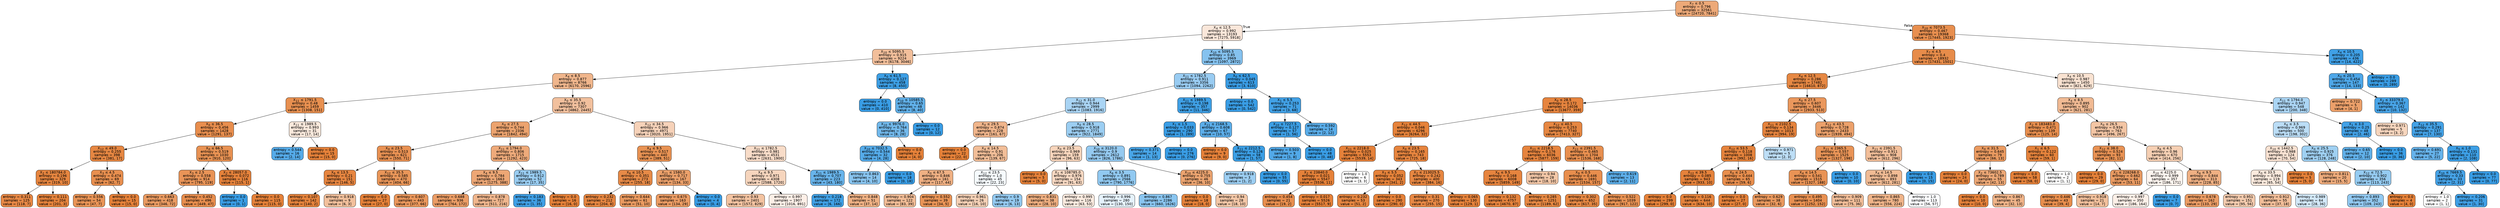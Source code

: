 digraph Tree {
node [shape=box, style="filled, rounded", color="black", fontname=helvetica] ;
edge [fontname=helvetica] ;
0 [label=<X<SUB>7</SUB> &le; 0.5<br/>entropy = 0.796<br/>samples = 32561<br/>value = [24720, 7841]>, fillcolor="#eda978"] ;
1 [label=<X<SUB>4</SUB> &le; 12.5<br/>entropy = 0.992<br/>samples = 13193<br/>value = [7275, 5918]>, fillcolor="#fae7da"] ;
0 -> 1 [labeldistance=2.5, labelangle=45, headlabel="True"] ;
2 [label=<X<SUB>10</SUB> &le; 5095.5<br/>entropy = 0.915<br/>samples = 9224<br/>value = [6178, 3046]>, fillcolor="#f2bf9b"] ;
1 -> 2 ;
3 [label=<X<SUB>4</SUB> &le; 8.5<br/>entropy = 0.877<br/>samples = 8766<br/>value = [6170, 2596]>, fillcolor="#f0b68c"] ;
2 -> 3 ;
4 [label=<X<SUB>11</SUB> &le; 1791.5<br/>entropy = 0.48<br/>samples = 1459<br/>value = [1308, 151]>, fillcolor="#e89050"] ;
3 -> 4 ;
5 [label=<X<SUB>0</SUB> &le; 36.5<br/>entropy = 0.456<br/>samples = 1428<br/>value = [1291, 137]>, fillcolor="#e88e4e"] ;
4 -> 5 ;
6 [label=<X<SUB>12</SUB> &le; 49.0<br/>entropy = 0.255<br/>samples = 398<br/>value = [381, 17]>, fillcolor="#e68742"] ;
5 -> 6 ;
7 [label=<X<SUB>2</SUB> &le; 180784.0<br/>entropy = 0.196<br/>samples = 329<br/>value = [319, 10]>, fillcolor="#e6853f"] ;
6 -> 7 ;
8 [label=<entropy = 0.311<br/>samples = 125<br/>value = [118, 7]>, fillcolor="#e78845"] ;
7 -> 8 ;
9 [label=<entropy = 0.111<br/>samples = 204<br/>value = [201, 3]>, fillcolor="#e5833c"] ;
7 -> 9 ;
10 [label=<X<SUB>3</SUB> &le; 4.5<br/>entropy = 0.474<br/>samples = 69<br/>value = [62, 7]>, fillcolor="#e88f4f"] ;
6 -> 10 ;
11 [label=<entropy = 0.556<br/>samples = 54<br/>value = [47, 7]>, fillcolor="#e99456"] ;
10 -> 11 ;
12 [label=<entropy = 0.0<br/>samples = 15<br/>value = [15, 0]>, fillcolor="#e58139"] ;
10 -> 12 ;
13 [label=<X<SUB>0</SUB> &le; 66.5<br/>entropy = 0.519<br/>samples = 1030<br/>value = [910, 120]>, fillcolor="#e89253"] ;
5 -> 13 ;
14 [label=<X<SUB>3</SUB> &le; 2.5<br/>entropy = 0.558<br/>samples = 914<br/>value = [795, 119]>, fillcolor="#e99457"] ;
13 -> 14 ;
15 [label=<entropy = 0.663<br/>samples = 418<br/>value = [346, 72]>, fillcolor="#ea9b62"] ;
14 -> 15 ;
16 [label=<entropy = 0.452<br/>samples = 496<br/>value = [449, 47]>, fillcolor="#e88e4e"] ;
14 -> 16 ;
17 [label=<X<SUB>2</SUB> &le; 28057.0<br/>entropy = 0.072<br/>samples = 116<br/>value = [115, 1]>, fillcolor="#e5823b"] ;
13 -> 17 ;
18 [label=<entropy = 0.0<br/>samples = 1<br/>value = [0, 1]>, fillcolor="#399de5"] ;
17 -> 18 ;
19 [label=<entropy = 0.0<br/>samples = 115<br/>value = [115, 0]>, fillcolor="#e58139"] ;
17 -> 19 ;
20 [label=<X<SUB>11</SUB> &le; 1989.5<br/>entropy = 0.993<br/>samples = 31<br/>value = [17, 14]>, fillcolor="#fae9dc"] ;
4 -> 20 ;
21 [label=<entropy = 0.544<br/>samples = 16<br/>value = [2, 14]>, fillcolor="#55abe9"] ;
20 -> 21 ;
22 [label=<entropy = 0.0<br/>samples = 15<br/>value = [15, 0]>, fillcolor="#e58139"] ;
20 -> 22 ;
23 [label=<X<SUB>0</SUB> &le; 35.5<br/>entropy = 0.92<br/>samples = 7307<br/>value = [4862, 2445]>, fillcolor="#f2c09d"] ;
3 -> 23 ;
24 [label=<X<SUB>0</SUB> &le; 27.5<br/>entropy = 0.744<br/>samples = 2336<br/>value = [1842, 494]>, fillcolor="#eca36e"] ;
23 -> 24 ;
25 [label=<X<SUB>0</SUB> &le; 23.5<br/>entropy = 0.513<br/>samples = 621<br/>value = [550, 71]>, fillcolor="#e89153"] ;
24 -> 25 ;
26 [label=<X<SUB>6</SUB> &le; 13.5<br/>entropy = 0.21<br/>samples = 151<br/>value = [146, 5]>, fillcolor="#e68540"] ;
25 -> 26 ;
27 [label=<entropy = 0.107<br/>samples = 142<br/>value = [140, 2]>, fillcolor="#e5833c"] ;
26 -> 27 ;
28 [label=<entropy = 0.918<br/>samples = 9<br/>value = [6, 3]>, fillcolor="#f2c09c"] ;
26 -> 28 ;
29 [label=<X<SUB>12</SUB> &le; 35.5<br/>entropy = 0.585<br/>samples = 470<br/>value = [404, 66]>, fillcolor="#e99659"] ;
25 -> 29 ;
30 [label=<entropy = 0.0<br/>samples = 27<br/>value = [27, 0]>, fillcolor="#e58139"] ;
29 -> 30 ;
31 [label=<entropy = 0.607<br/>samples = 443<br/>value = [377, 66]>, fillcolor="#ea975c"] ;
29 -> 31 ;
32 [label=<X<SUB>11</SUB> &le; 1794.0<br/>entropy = 0.806<br/>samples = 1715<br/>value = [1292, 423]>, fillcolor="#eeaa7a"] ;
24 -> 32 ;
33 [label=<X<SUB>4</SUB> &le; 9.5<br/>entropy = 0.784<br/>samples = 1663<br/>value = [1275, 388]>, fillcolor="#eda775"] ;
32 -> 33 ;
34 [label=<entropy = 0.688<br/>samples = 936<br/>value = [764, 172]>, fillcolor="#eb9d66"] ;
33 -> 34 ;
35 [label=<entropy = 0.878<br/>samples = 727<br/>value = [511, 216]>, fillcolor="#f0b68d"] ;
33 -> 35 ;
36 [label=<X<SUB>11</SUB> &le; 1989.5<br/>entropy = 0.912<br/>samples = 52<br/>value = [17, 35]>, fillcolor="#99cdf2"] ;
32 -> 36 ;
37 [label=<entropy = 0.183<br/>samples = 36<br/>value = [1, 35]>, fillcolor="#3fa0e6"] ;
36 -> 37 ;
38 [label=<entropy = 0.0<br/>samples = 16<br/>value = [16, 0]>, fillcolor="#e58139"] ;
36 -> 38 ;
39 [label=<X<SUB>12</SUB> &le; 34.5<br/>entropy = 0.966<br/>samples = 4971<br/>value = [3020, 1951]>, fillcolor="#f6d2b9"] ;
23 -> 39 ;
40 [label=<X<SUB>4</SUB> &le; 9.5<br/>entropy = 0.517<br/>samples = 440<br/>value = [389, 51]>, fillcolor="#e89253"] ;
39 -> 40 ;
41 [label=<X<SUB>6</SUB> &le; 10.5<br/>entropy = 0.351<br/>samples = 273<br/>value = [255, 18]>, fillcolor="#e78a47"] ;
40 -> 41 ;
42 [label=<entropy = 0.232<br/>samples = 212<br/>value = [204, 8]>, fillcolor="#e68641"] ;
41 -> 42 ;
43 [label=<entropy = 0.644<br/>samples = 61<br/>value = [51, 10]>, fillcolor="#ea9a60"] ;
41 -> 43 ;
44 [label=<X<SUB>11</SUB> &le; 1580.0<br/>entropy = 0.717<br/>samples = 167<br/>value = [134, 33]>, fillcolor="#eba06a"] ;
40 -> 44 ;
45 [label=<entropy = 0.675<br/>samples = 163<br/>value = [134, 29]>, fillcolor="#eb9c64"] ;
44 -> 45 ;
46 [label=<entropy = 0.0<br/>samples = 4<br/>value = [0, 4]>, fillcolor="#399de5"] ;
44 -> 46 ;
47 [label=<X<SUB>11</SUB> &le; 1782.5<br/>entropy = 0.981<br/>samples = 4531<br/>value = [2631, 1900]>, fillcolor="#f8dcc8"] ;
39 -> 47 ;
48 [label=<X<SUB>4</SUB> &le; 9.5<br/>entropy = 0.971<br/>samples = 4308<br/>value = [2588, 1720]>, fillcolor="#f6d5bd"] ;
47 -> 48 ;
49 [label=<entropy = 0.93<br/>samples = 2401<br/>value = [1572, 829]>, fillcolor="#f3c3a1"] ;
48 -> 49 ;
50 [label=<entropy = 0.997<br/>samples = 1907<br/>value = [1016, 891]>, fillcolor="#fcefe7"] ;
48 -> 50 ;
51 [label=<X<SUB>11</SUB> &le; 1989.5<br/>entropy = 0.707<br/>samples = 223<br/>value = [43, 180]>, fillcolor="#68b4eb"] ;
47 -> 51 ;
52 [label=<entropy = 0.218<br/>samples = 172<br/>value = [6, 166]>, fillcolor="#40a1e6"] ;
51 -> 52 ;
53 [label=<entropy = 0.848<br/>samples = 51<br/>value = [37, 14]>, fillcolor="#efb184"] ;
51 -> 53 ;
54 [label=<X<SUB>0</SUB> &le; 61.5<br/>entropy = 0.127<br/>samples = 458<br/>value = [8, 450]>, fillcolor="#3d9fe5"] ;
2 -> 54 ;
55 [label=<entropy = 0.0<br/>samples = 410<br/>value = [0, 410]>, fillcolor="#399de5"] ;
54 -> 55 ;
56 [label=<X<SUB>10</SUB> &le; 10585.5<br/>entropy = 0.65<br/>samples = 48<br/>value = [8, 40]>, fillcolor="#61b1ea"] ;
54 -> 56 ;
57 [label=<X<SUB>10</SUB> &le; 9976.0<br/>entropy = 0.764<br/>samples = 36<br/>value = [8, 28]>, fillcolor="#72b9ec"] ;
56 -> 57 ;
58 [label=<X<SUB>10</SUB> &le; 7032.5<br/>entropy = 0.544<br/>samples = 32<br/>value = [4, 28]>, fillcolor="#55abe9"] ;
57 -> 58 ;
59 [label=<entropy = 0.863<br/>samples = 14<br/>value = [4, 10]>, fillcolor="#88c4ef"] ;
58 -> 59 ;
60 [label=<entropy = 0.0<br/>samples = 18<br/>value = [0, 18]>, fillcolor="#399de5"] ;
58 -> 60 ;
61 [label=<entropy = 0.0<br/>samples = 4<br/>value = [4, 0]>, fillcolor="#e58139"] ;
57 -> 61 ;
62 [label=<entropy = 0.0<br/>samples = 12<br/>value = [0, 12]>, fillcolor="#399de5"] ;
56 -> 62 ;
63 [label=<X<SUB>10</SUB> &le; 5095.5<br/>entropy = 0.85<br/>samples = 3969<br/>value = [1097, 2872]>, fillcolor="#85c2ef"] ;
1 -> 63 ;
64 [label=<X<SUB>11</SUB> &le; 1782.5<br/>entropy = 0.911<br/>samples = 3356<br/>value = [1094, 2262]>, fillcolor="#99ccf2"] ;
63 -> 64 ;
65 [label=<X<SUB>12</SUB> &le; 31.0<br/>entropy = 0.944<br/>samples = 2999<br/>value = [1083, 1916]>, fillcolor="#a9d4f4"] ;
64 -> 65 ;
66 [label=<X<SUB>0</SUB> &le; 29.5<br/>entropy = 0.874<br/>samples = 228<br/>value = [161, 67]>, fillcolor="#f0b58b"] ;
65 -> 66 ;
67 [label=<entropy = 0.0<br/>samples = 22<br/>value = [22, 0]>, fillcolor="#e58139"] ;
66 -> 67 ;
68 [label=<X<SUB>4</SUB> &le; 14.5<br/>entropy = 0.91<br/>samples = 206<br/>value = [139, 67]>, fillcolor="#f2be98"] ;
66 -> 68 ;
69 [label=<X<SUB>0</SUB> &le; 67.5<br/>entropy = 0.846<br/>samples = 161<br/>value = [117, 44]>, fillcolor="#efb083"] ;
68 -> 69 ;
70 [label=<entropy = 0.904<br/>samples = 122<br/>value = [83, 39]>, fillcolor="#f1bc96"] ;
69 -> 70 ;
71 [label=<entropy = 0.552<br/>samples = 39<br/>value = [34, 5]>, fillcolor="#e99456"] ;
69 -> 71 ;
72 [label=<X<SUB>12</SUB> &le; 23.5<br/>entropy = 1.0<br/>samples = 45<br/>value = [22, 23]>, fillcolor="#f6fbfe"] ;
68 -> 72 ;
73 [label=<entropy = 0.961<br/>samples = 26<br/>value = [16, 10]>, fillcolor="#f5d0b5"] ;
72 -> 73 ;
74 [label=<entropy = 0.9<br/>samples = 19<br/>value = [6, 13]>, fillcolor="#94caf1"] ;
72 -> 74 ;
75 [label=<X<SUB>0</SUB> &le; 28.5<br/>entropy = 0.918<br/>samples = 2771<br/>value = [922, 1849]>, fillcolor="#9ccef2"] ;
65 -> 75 ;
76 [label=<X<SUB>0</SUB> &le; 23.5<br/>entropy = 0.969<br/>samples = 159<br/>value = [96, 63]>, fillcolor="#f6d4bb"] ;
75 -> 76 ;
77 [label=<entropy = 0.0<br/>samples = 5<br/>value = [5, 0]>, fillcolor="#e58139"] ;
76 -> 77 ;
78 [label=<X<SUB>2</SUB> &le; 108785.0<br/>entropy = 0.976<br/>samples = 154<br/>value = [91, 63]>, fillcolor="#f7d8c2"] ;
76 -> 78 ;
79 [label=<entropy = 0.831<br/>samples = 38<br/>value = [28, 10]>, fillcolor="#eeae80"] ;
78 -> 79 ;
80 [label=<entropy = 0.995<br/>samples = 116<br/>value = [63, 53]>, fillcolor="#fbebe0"] ;
78 -> 80 ;
81 [label=<X<SUB>10</SUB> &le; 3120.0<br/>entropy = 0.9<br/>samples = 2612<br/>value = [826, 1786]>, fillcolor="#95caf1"] ;
75 -> 81 ;
82 [label=<X<SUB>6</SUB> &le; 3.5<br/>entropy = 0.891<br/>samples = 2566<br/>value = [790, 1776]>, fillcolor="#91c9f1"] ;
81 -> 82 ;
83 [label=<entropy = 0.996<br/>samples = 280<br/>value = [130, 150]>, fillcolor="#e5f2fc"] ;
82 -> 83 ;
84 [label=<entropy = 0.867<br/>samples = 2286<br/>value = [660, 1626]>, fillcolor="#89c5f0"] ;
82 -> 84 ;
85 [label=<X<SUB>10</SUB> &le; 4225.0<br/>entropy = 0.755<br/>samples = 46<br/>value = [36, 10]>, fillcolor="#eca470"] ;
81 -> 85 ;
86 [label=<entropy = 0.0<br/>samples = 18<br/>value = [18, 0]>, fillcolor="#e58139"] ;
85 -> 86 ;
87 [label=<entropy = 0.94<br/>samples = 28<br/>value = [18, 10]>, fillcolor="#f3c7a7"] ;
85 -> 87 ;
88 [label=<X<SUB>11</SUB> &le; 1989.5<br/>entropy = 0.198<br/>samples = 357<br/>value = [11, 346]>, fillcolor="#3fa0e6"] ;
64 -> 88 ;
89 [label=<X<SUB>1</SUB> &le; 1.5<br/>entropy = 0.033<br/>samples = 290<br/>value = [1, 289]>, fillcolor="#3a9de5"] ;
88 -> 89 ;
90 [label=<entropy = 0.371<br/>samples = 14<br/>value = [1, 13]>, fillcolor="#48a5e7"] ;
89 -> 90 ;
91 [label=<entropy = 0.0<br/>samples = 276<br/>value = [0, 276]>, fillcolor="#399de5"] ;
89 -> 91 ;
92 [label=<X<SUB>11</SUB> &le; 2168.5<br/>entropy = 0.608<br/>samples = 67<br/>value = [10, 57]>, fillcolor="#5caeea"] ;
88 -> 92 ;
93 [label=<entropy = 0.0<br/>samples = 9<br/>value = [9, 0]>, fillcolor="#e58139"] ;
92 -> 93 ;
94 [label=<X<SUB>11</SUB> &le; 2212.5<br/>entropy = 0.126<br/>samples = 58<br/>value = [1, 57]>, fillcolor="#3c9fe5"] ;
92 -> 94 ;
95 [label=<entropy = 0.918<br/>samples = 3<br/>value = [1, 2]>, fillcolor="#9ccef2"] ;
94 -> 95 ;
96 [label=<entropy = 0.0<br/>samples = 55<br/>value = [0, 55]>, fillcolor="#399de5"] ;
94 -> 96 ;
97 [label=<X<SUB>0</SUB> &le; 62.5<br/>entropy = 0.045<br/>samples = 613<br/>value = [3, 610]>, fillcolor="#3a9de5"] ;
63 -> 97 ;
98 [label=<entropy = 0.0<br/>samples = 542<br/>value = [0, 542]>, fillcolor="#399de5"] ;
97 -> 98 ;
99 [label=<X<SUB>1</SUB> &le; 5.5<br/>entropy = 0.253<br/>samples = 71<br/>value = [3, 68]>, fillcolor="#42a1e6"] ;
97 -> 99 ;
100 [label=<X<SUB>10</SUB> &le; 7227.5<br/>entropy = 0.127<br/>samples = 57<br/>value = [1, 56]>, fillcolor="#3d9fe5"] ;
99 -> 100 ;
101 [label=<entropy = 0.503<br/>samples = 9<br/>value = [1, 8]>, fillcolor="#52a9e8"] ;
100 -> 101 ;
102 [label=<entropy = 0.0<br/>samples = 48<br/>value = [0, 48]>, fillcolor="#399de5"] ;
100 -> 102 ;
103 [label=<entropy = 0.592<br/>samples = 14<br/>value = [2, 12]>, fillcolor="#5aade9"] ;
99 -> 103 ;
104 [label=<X<SUB>10</SUB> &le; 7073.5<br/>entropy = 0.467<br/>samples = 19368<br/>value = [17445, 1923]>, fillcolor="#e88f4f"] ;
0 -> 104 [labeldistance=2.5, labelangle=-45, headlabel="False"] ;
105 [label=<X<SUB>7</SUB> &le; 4.5<br/>entropy = 0.4<br/>samples = 18932<br/>value = [17431, 1501]>, fillcolor="#e78c4a"] ;
104 -> 105 ;
106 [label=<X<SUB>4</SUB> &le; 12.5<br/>entropy = 0.286<br/>samples = 17482<br/>value = [16610, 872]>, fillcolor="#e68843"] ;
105 -> 106 ;
107 [label=<X<SUB>0</SUB> &le; 28.5<br/>entropy = 0.172<br/>samples = 14036<br/>value = [13677, 359]>, fillcolor="#e6843e"] ;
106 -> 107 ;
108 [label=<X<SUB>12</SUB> &le; 44.5<br/>entropy = 0.046<br/>samples = 6296<br/>value = [6264, 32]>, fillcolor="#e5823a"] ;
107 -> 108 ;
109 [label=<X<SUB>11</SUB> &le; 2218.0<br/>entropy = 0.025<br/>samples = 5553<br/>value = [5539, 14]>, fillcolor="#e5813a"] ;
108 -> 109 ;
110 [label=<X<SUB>2</SUB> &le; 23840.0<br/>entropy = 0.021<br/>samples = 5547<br/>value = [5536, 11]>, fillcolor="#e58139"] ;
109 -> 110 ;
111 [label=<entropy = 0.454<br/>samples = 21<br/>value = [19, 2]>, fillcolor="#e88e4e"] ;
110 -> 111 ;
112 [label=<entropy = 0.017<br/>samples = 5526<br/>value = [5517, 9]>, fillcolor="#e58139"] ;
110 -> 112 ;
113 [label=<entropy = 1.0<br/>samples = 6<br/>value = [3, 3]>, fillcolor="#ffffff"] ;
109 -> 113 ;
114 [label=<X<SUB>0</SUB> &le; 23.5<br/>entropy = 0.165<br/>samples = 743<br/>value = [725, 18]>, fillcolor="#e6843e"] ;
108 -> 114 ;
115 [label=<X<SUB>3</SUB> &le; 5.5<br/>entropy = 0.052<br/>samples = 343<br/>value = [341, 2]>, fillcolor="#e5823a"] ;
114 -> 115 ;
116 [label=<entropy = 0.232<br/>samples = 53<br/>value = [51, 2]>, fillcolor="#e68641"] ;
115 -> 116 ;
117 [label=<entropy = 0.0<br/>samples = 290<br/>value = [290, 0]>, fillcolor="#e58139"] ;
115 -> 117 ;
118 [label=<X<SUB>2</SUB> &le; 213025.5<br/>entropy = 0.242<br/>samples = 400<br/>value = [384, 16]>, fillcolor="#e68641"] ;
114 -> 118 ;
119 [label=<entropy = 0.31<br/>samples = 270<br/>value = [255, 15]>, fillcolor="#e78845"] ;
118 -> 119 ;
120 [label=<entropy = 0.065<br/>samples = 130<br/>value = [129, 1]>, fillcolor="#e5823b"] ;
118 -> 120 ;
121 [label=<X<SUB>12</SUB> &le; 40.5<br/>entropy = 0.253<br/>samples = 7740<br/>value = [7413, 327]>, fillcolor="#e68742"] ;
107 -> 121 ;
122 [label=<X<SUB>11</SUB> &le; 2218.5<br/>entropy = 0.176<br/>samples = 6036<br/>value = [5877, 159]>, fillcolor="#e6843e"] ;
121 -> 122 ;
123 [label=<X<SUB>6</SUB> &le; 9.5<br/>entropy = 0.168<br/>samples = 6008<br/>value = [5859, 149]>, fillcolor="#e6843e"] ;
122 -> 123 ;
124 [label=<entropy = 0.132<br/>samples = 4757<br/>value = [4670, 87]>, fillcolor="#e5833d"] ;
123 -> 124 ;
125 [label=<entropy = 0.285<br/>samples = 1251<br/>value = [1189, 62]>, fillcolor="#e68843"] ;
123 -> 125 ;
126 [label=<entropy = 0.94<br/>samples = 28<br/>value = [18, 10]>, fillcolor="#f3c7a7"] ;
122 -> 126 ;
127 [label=<X<SUB>11</SUB> &le; 2391.5<br/>entropy = 0.465<br/>samples = 1704<br/>value = [1536, 168]>, fillcolor="#e88f4f"] ;
121 -> 127 ;
128 [label=<X<SUB>9</SUB> &le; 0.5<br/>entropy = 0.446<br/>samples = 1691<br/>value = [1534, 157]>, fillcolor="#e88e4d"] ;
127 -> 128 ;
129 [label=<entropy = 0.302<br/>samples = 652<br/>value = [617, 35]>, fillcolor="#e68844"] ;
128 -> 129 ;
130 [label=<entropy = 0.522<br/>samples = 1039<br/>value = [917, 122]>, fillcolor="#e89253"] ;
128 -> 130 ;
131 [label=<entropy = 0.619<br/>samples = 13<br/>value = [2, 11]>, fillcolor="#5dafea"] ;
127 -> 131 ;
132 [label=<X<SUB>0</SUB> &le; 27.5<br/>entropy = 0.607<br/>samples = 3446<br/>value = [2933, 513]>, fillcolor="#ea975c"] ;
106 -> 132 ;
133 [label=<X<SUB>11</SUB> &le; 2102.5<br/>entropy = 0.134<br/>samples = 1013<br/>value = [994, 19]>, fillcolor="#e5833d"] ;
132 -> 133 ;
134 [label=<X<SUB>12</SUB> &le; 53.5<br/>entropy = 0.118<br/>samples = 1008<br/>value = [992, 16]>, fillcolor="#e5833c"] ;
133 -> 134 ;
135 [label=<X<SUB>12</SUB> &le; 39.5<br/>entropy = 0.085<br/>samples = 943<br/>value = [933, 10]>, fillcolor="#e5823b"] ;
134 -> 135 ;
136 [label=<entropy = 0.0<br/>samples = 299<br/>value = [299, 0]>, fillcolor="#e58139"] ;
135 -> 136 ;
137 [label=<entropy = 0.116<br/>samples = 644<br/>value = [634, 10]>, fillcolor="#e5833c"] ;
135 -> 137 ;
138 [label=<X<SUB>0</SUB> &le; 24.5<br/>entropy = 0.444<br/>samples = 65<br/>value = [59, 6]>, fillcolor="#e88e4d"] ;
134 -> 138 ;
139 [label=<entropy = 0.0<br/>samples = 27<br/>value = [27, 0]>, fillcolor="#e58139"] ;
138 -> 139 ;
140 [label=<entropy = 0.629<br/>samples = 38<br/>value = [32, 6]>, fillcolor="#ea995e"] ;
138 -> 140 ;
141 [label=<entropy = 0.971<br/>samples = 5<br/>value = [2, 3]>, fillcolor="#bddef6"] ;
133 -> 141 ;
142 [label=<X<SUB>12</SUB> &le; 43.5<br/>entropy = 0.728<br/>samples = 2433<br/>value = [1939, 494]>, fillcolor="#eca16b"] ;
132 -> 142 ;
143 [label=<X<SUB>11</SUB> &le; 2365.5<br/>entropy = 0.557<br/>samples = 1525<br/>value = [1327, 198]>, fillcolor="#e99457"] ;
142 -> 143 ;
144 [label=<X<SUB>4</SUB> &le; 14.5<br/>entropy = 0.541<br/>samples = 1515<br/>value = [1327, 188]>, fillcolor="#e99355"] ;
143 -> 144 ;
145 [label=<entropy = 0.495<br/>samples = 1404<br/>value = [1252, 152]>, fillcolor="#e89051"] ;
144 -> 145 ;
146 [label=<entropy = 0.909<br/>samples = 111<br/>value = [75, 36]>, fillcolor="#f1bd98"] ;
144 -> 146 ;
147 [label=<entropy = 0.0<br/>samples = 10<br/>value = [0, 10]>, fillcolor="#399de5"] ;
143 -> 147 ;
148 [label=<X<SUB>11</SUB> &le; 2391.5<br/>entropy = 0.911<br/>samples = 908<br/>value = [612, 296]>, fillcolor="#f2be99"] ;
142 -> 148 ;
149 [label=<X<SUB>4</SUB> &le; 14.5<br/>entropy = 0.898<br/>samples = 893<br/>value = [612, 281]>, fillcolor="#f1bb94"] ;
148 -> 149 ;
150 [label=<entropy = 0.865<br/>samples = 780<br/>value = [556, 224]>, fillcolor="#efb489"] ;
149 -> 150 ;
151 [label=<entropy = 1.0<br/>samples = 113<br/>value = [56, 57]>, fillcolor="#fcfdff"] ;
149 -> 151 ;
152 [label=<entropy = 0.0<br/>samples = 15<br/>value = [0, 15]>, fillcolor="#399de5"] ;
148 -> 152 ;
153 [label=<X<SUB>4</SUB> &le; 10.5<br/>entropy = 0.987<br/>samples = 1450<br/>value = [821, 629]>, fillcolor="#f9e2d1"] ;
105 -> 153 ;
154 [label=<X<SUB>4</SUB> &le; 8.5<br/>entropy = 0.895<br/>samples = 902<br/>value = [621, 281]>, fillcolor="#f1ba93"] ;
153 -> 154 ;
155 [label=<X<SUB>2</SUB> &le; 183483.0<br/>entropy = 0.471<br/>samples = 139<br/>value = [125, 14]>, fillcolor="#e88f4f"] ;
154 -> 155 ;
156 [label=<X<SUB>0</SUB> &le; 31.5<br/>entropy = 0.645<br/>samples = 79<br/>value = [66, 13]>, fillcolor="#ea9a60"] ;
155 -> 156 ;
157 [label=<entropy = 0.0<br/>samples = 24<br/>value = [24, 0]>, fillcolor="#e58139"] ;
156 -> 157 ;
158 [label=<X<SUB>2</SUB> &le; 73602.5<br/>entropy = 0.789<br/>samples = 55<br/>value = [42, 13]>, fillcolor="#eda876"] ;
156 -> 158 ;
159 [label=<entropy = 0.0<br/>samples = 10<br/>value = [10, 0]>, fillcolor="#e58139"] ;
158 -> 159 ;
160 [label=<entropy = 0.867<br/>samples = 45<br/>value = [32, 13]>, fillcolor="#f0b489"] ;
158 -> 160 ;
161 [label=<X<SUB>1</SUB> &le; 6.5<br/>entropy = 0.122<br/>samples = 60<br/>value = [59, 1]>, fillcolor="#e5833c"] ;
155 -> 161 ;
162 [label=<entropy = 0.0<br/>samples = 58<br/>value = [58, 0]>, fillcolor="#e58139"] ;
161 -> 162 ;
163 [label=<entropy = 1.0<br/>samples = 2<br/>value = [1, 1]>, fillcolor="#ffffff"] ;
161 -> 163 ;
164 [label=<X<SUB>0</SUB> &le; 26.5<br/>entropy = 0.934<br/>samples = 763<br/>value = [496, 267]>, fillcolor="#f3c5a4"] ;
154 -> 164 ;
165 [label=<X<SUB>12</SUB> &le; 38.0<br/>entropy = 0.524<br/>samples = 93<br/>value = [82, 11]>, fillcolor="#e89254"] ;
164 -> 165 ;
166 [label=<entropy = 0.0<br/>samples = 29<br/>value = [29, 0]>, fillcolor="#e58139"] ;
165 -> 166 ;
167 [label=<X<SUB>2</SUB> &le; 228268.0<br/>entropy = 0.662<br/>samples = 64<br/>value = [53, 11]>, fillcolor="#ea9b62"] ;
165 -> 167 ;
168 [label=<entropy = 0.446<br/>samples = 43<br/>value = [39, 4]>, fillcolor="#e88e4d"] ;
167 -> 168 ;
169 [label=<entropy = 0.918<br/>samples = 21<br/>value = [14, 7]>, fillcolor="#f2c09c"] ;
167 -> 169 ;
170 [label=<X<SUB>6</SUB> &le; 4.5<br/>entropy = 0.96<br/>samples = 670<br/>value = [414, 256]>, fillcolor="#f5cfb3"] ;
164 -> 170 ;
171 [label=<X<SUB>10</SUB> &le; 4225.0<br/>entropy = 0.999<br/>samples = 357<br/>value = [186, 171]>, fillcolor="#fdf5ef"] ;
170 -> 171 ;
172 [label=<entropy = 0.997<br/>samples = 350<br/>value = [186, 164]>, fillcolor="#fcf0e8"] ;
171 -> 172 ;
173 [label=<entropy = 0.0<br/>samples = 7<br/>value = [0, 7]>, fillcolor="#399de5"] ;
171 -> 173 ;
174 [label=<X<SUB>6</SUB> &le; 9.5<br/>entropy = 0.844<br/>samples = 313<br/>value = [228, 85]>, fillcolor="#efb083"] ;
170 -> 174 ;
175 [label=<entropy = 0.678<br/>samples = 162<br/>value = [133, 29]>, fillcolor="#eb9c64"] ;
174 -> 175 ;
176 [label=<entropy = 0.951<br/>samples = 151<br/>value = [95, 56]>, fillcolor="#f4cbae"] ;
174 -> 176 ;
177 [label=<X<SUB>11</SUB> &le; 1794.0<br/>entropy = 0.947<br/>samples = 548<br/>value = [200, 348]>, fillcolor="#abd5f4"] ;
153 -> 177 ;
178 [label=<X<SUB>6</SUB> &le; 3.5<br/>entropy = 0.969<br/>samples = 500<br/>value = [198, 302]>, fillcolor="#bbddf6"] ;
177 -> 178 ;
179 [label=<X<SUB>10</SUB> &le; 1442.5<br/>entropy = 0.988<br/>samples = 124<br/>value = [70, 54]>, fillcolor="#f9e2d2"] ;
178 -> 179 ;
180 [label=<X<SUB>0</SUB> &le; 33.5<br/>entropy = 0.994<br/>samples = 119<br/>value = [65, 54]>, fillcolor="#fbeadd"] ;
179 -> 180 ;
181 [label=<entropy = 0.912<br/>samples = 55<br/>value = [37, 18]>, fillcolor="#f2be99"] ;
180 -> 181 ;
182 [label=<entropy = 0.989<br/>samples = 64<br/>value = [28, 36]>, fillcolor="#d3e9f9"] ;
180 -> 182 ;
183 [label=<entropy = 0.0<br/>samples = 5<br/>value = [5, 0]>, fillcolor="#e58139"] ;
179 -> 183 ;
184 [label=<X<SUB>0</SUB> &le; 25.5<br/>entropy = 0.925<br/>samples = 376<br/>value = [128, 248]>, fillcolor="#9fd0f2"] ;
178 -> 184 ;
185 [label=<entropy = 0.811<br/>samples = 20<br/>value = [15, 5]>, fillcolor="#eeab7b"] ;
184 -> 185 ;
186 [label=<X<SUB>12</SUB> &le; 72.5<br/>entropy = 0.902<br/>samples = 356<br/>value = [113, 243]>, fillcolor="#95cbf1"] ;
184 -> 186 ;
187 [label=<entropy = 0.893<br/>samples = 352<br/>value = [109, 243]>, fillcolor="#92c9f1"] ;
186 -> 187 ;
188 [label=<entropy = 0.0<br/>samples = 4<br/>value = [4, 0]>, fillcolor="#e58139"] ;
186 -> 188 ;
189 [label=<X<SUB>1</SUB> &le; 3.0<br/>entropy = 0.25<br/>samples = 48<br/>value = [2, 46]>, fillcolor="#42a1e6"] ;
177 -> 189 ;
190 [label=<entropy = 0.65<br/>samples = 12<br/>value = [2, 10]>, fillcolor="#61b1ea"] ;
189 -> 190 ;
191 [label=<entropy = 0.0<br/>samples = 36<br/>value = [0, 36]>, fillcolor="#399de5"] ;
189 -> 191 ;
192 [label=<X<SUB>4</SUB> &le; 10.5<br/>entropy = 0.205<br/>samples = 436<br/>value = [14, 422]>, fillcolor="#40a0e6"] ;
104 -> 192 ;
193 [label=<X<SUB>0</SUB> &le; 20.5<br/>entropy = 0.454<br/>samples = 147<br/>value = [14, 133]>, fillcolor="#4ea7e8"] ;
192 -> 193 ;
194 [label=<entropy = 0.722<br/>samples = 5<br/>value = [4, 1]>, fillcolor="#eca06a"] ;
193 -> 194 ;
195 [label=<X<SUB>2</SUB> &le; 33379.0<br/>entropy = 0.367<br/>samples = 142<br/>value = [10, 132]>, fillcolor="#48a4e7"] ;
193 -> 195 ;
196 [label=<entropy = 0.971<br/>samples = 5<br/>value = [3, 2]>, fillcolor="#f6d5bd"] ;
195 -> 196 ;
197 [label=<X<SUB>12</SUB> &le; 35.5<br/>entropy = 0.291<br/>samples = 137<br/>value = [7, 130]>, fillcolor="#44a2e6"] ;
195 -> 197 ;
198 [label=<entropy = 0.691<br/>samples = 27<br/>value = [5, 22]>, fillcolor="#66b3eb"] ;
197 -> 198 ;
199 [label=<X<SUB>5</SUB> &le; 1.0<br/>entropy = 0.131<br/>samples = 110<br/>value = [2, 108]>, fillcolor="#3d9fe5"] ;
197 -> 199 ;
200 [label=<X<SUB>10</SUB> &le; 7669.5<br/>entropy = 0.33<br/>samples = 33<br/>value = [2, 31]>, fillcolor="#46a3e7"] ;
199 -> 200 ;
201 [label=<entropy = 1.0<br/>samples = 2<br/>value = [1, 1]>, fillcolor="#ffffff"] ;
200 -> 201 ;
202 [label=<entropy = 0.206<br/>samples = 31<br/>value = [1, 30]>, fillcolor="#40a0e6"] ;
200 -> 202 ;
203 [label=<entropy = 0.0<br/>samples = 77<br/>value = [0, 77]>, fillcolor="#399de5"] ;
199 -> 203 ;
204 [label=<entropy = 0.0<br/>samples = 289<br/>value = [0, 289]>, fillcolor="#399de5"] ;
192 -> 204 ;
}
